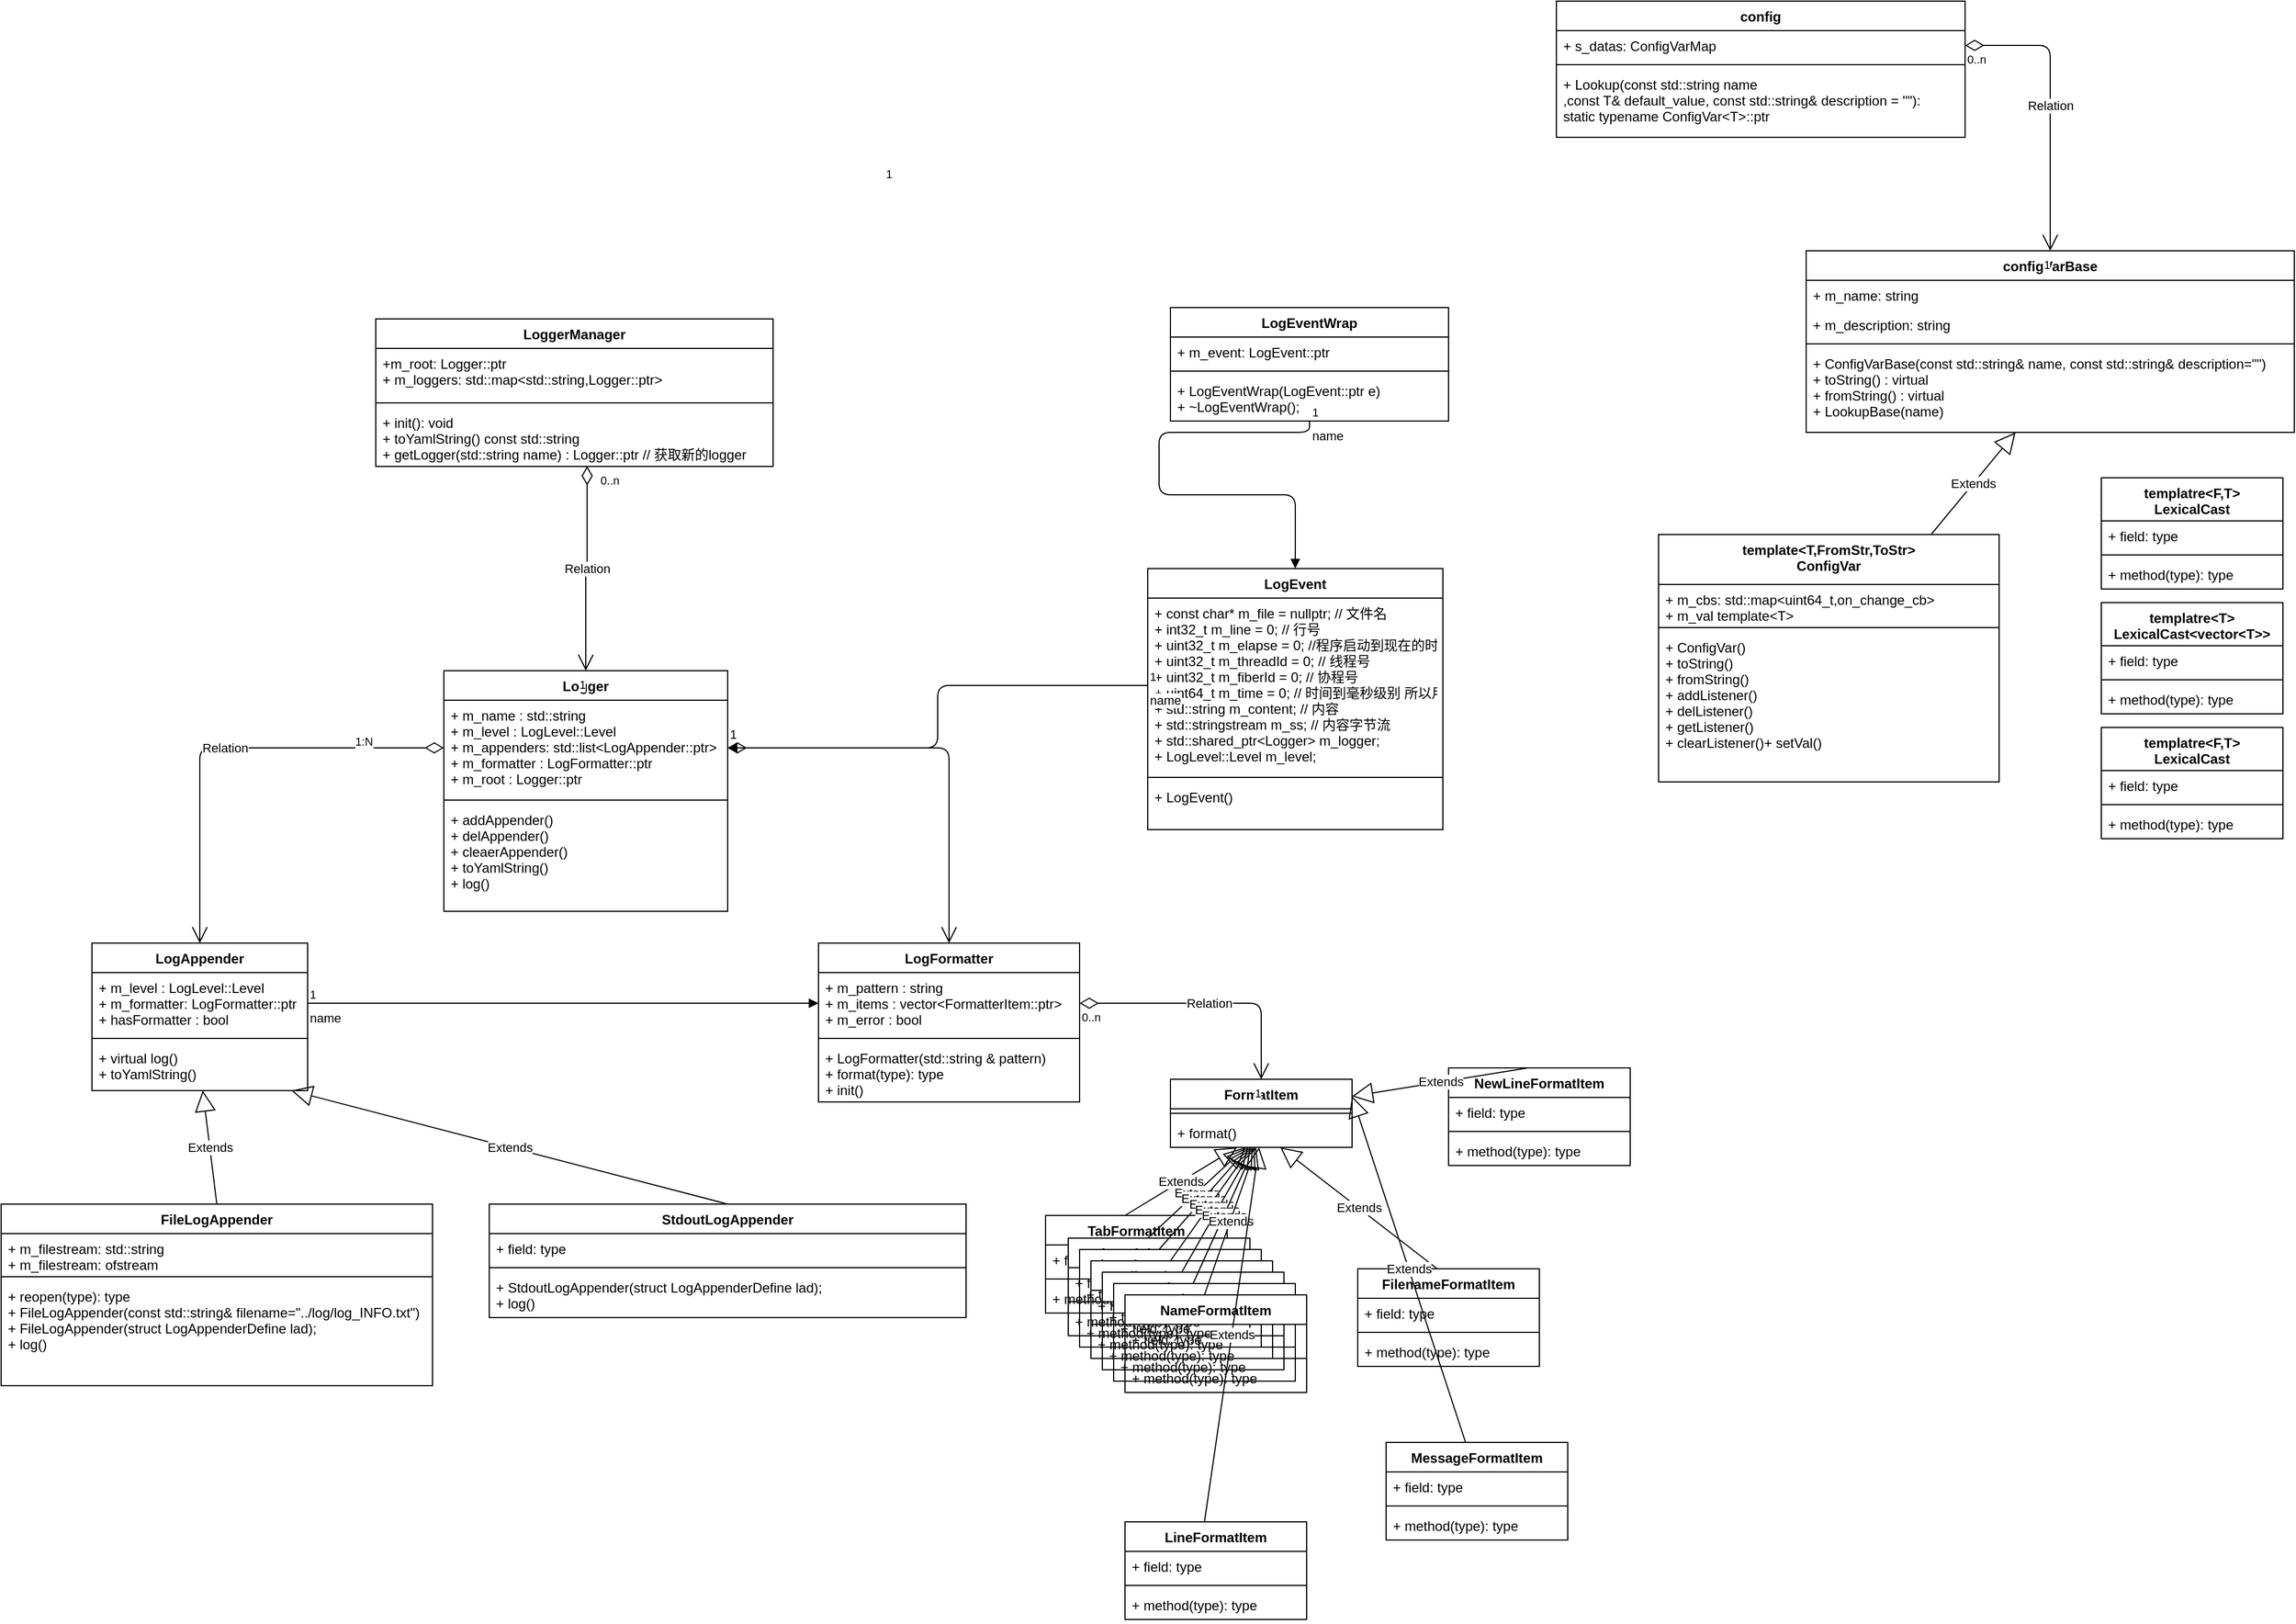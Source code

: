 <mxfile version="12.2.4" pages="1"><diagram id="vYxPBKZ202-m3oOVoJCN" name="Page-1"><mxGraphModel dx="2099" dy="2132" grid="1" gridSize="10" guides="1" tooltips="1" connect="1" arrows="1" fold="1" page="1" pageScale="1" pageWidth="827" pageHeight="1169" math="0" shadow="0"><root><mxCell id="0"/><mxCell id="1" parent="0"/><mxCell id="3" value="Logger&#10;" style="swimlane;fontStyle=1;align=center;verticalAlign=top;childLayout=stackLayout;horizontal=1;startSize=26;horizontalStack=0;resizeParent=1;resizeParentMax=0;resizeLast=0;collapsible=1;marginBottom=0;shadow=0;" parent="1" vertex="1"><mxGeometry x="340" y="270" width="250" height="212" as="geometry"/></mxCell><mxCell id="4" value="+ m_name : std::string&#10;+ m_level : LogLevel::Level&#10;+ m_appenders: std::list&lt;LogAppender::ptr&gt;&#10;+ m_formatter : LogFormatter::ptr&#10;+ m_root : Logger::ptr&#10;" style="text;strokeColor=none;fillColor=none;align=left;verticalAlign=top;spacingLeft=4;spacingRight=4;overflow=hidden;rotatable=0;points=[[0,0.5],[1,0.5]];portConstraint=eastwest;shadow=0;" parent="3" vertex="1"><mxGeometry y="26" width="250" height="84" as="geometry"/></mxCell><mxCell id="5" value="" style="line;strokeWidth=1;fillColor=none;align=left;verticalAlign=middle;spacingTop=-1;spacingLeft=3;spacingRight=3;rotatable=0;labelPosition=right;points=[];portConstraint=eastwest;shadow=0;" parent="3" vertex="1"><mxGeometry y="110" width="250" height="8" as="geometry"/></mxCell><mxCell id="6" value="+ addAppender()&#10;+ delAppender()&#10;+ cleaerAppender()&#10;+ toYamlString()&#10;+ log()" style="text;strokeColor=none;fillColor=none;align=left;verticalAlign=top;spacingLeft=4;spacingRight=4;overflow=hidden;rotatable=0;points=[[0,0.5],[1,0.5]];portConstraint=eastwest;shadow=0;" parent="3" vertex="1"><mxGeometry y="118" width="250" height="94" as="geometry"/></mxCell><mxCell id="7" value="LogAppender" style="swimlane;fontStyle=1;align=center;verticalAlign=top;childLayout=stackLayout;horizontal=1;startSize=26;horizontalStack=0;resizeParent=1;resizeParentMax=0;resizeLast=0;collapsible=1;marginBottom=0;shadow=0;" parent="1" vertex="1"><mxGeometry x="30" y="510" width="190" height="130" as="geometry"/></mxCell><mxCell id="8" value="+ m_level : LogLevel::Level&#10;+ m_formatter: LogFormatter::ptr&#10;+ hasFormatter : bool" style="text;strokeColor=none;fillColor=none;align=left;verticalAlign=top;spacingLeft=4;spacingRight=4;overflow=hidden;rotatable=0;points=[[0,0.5],[1,0.5]];portConstraint=eastwest;shadow=0;" parent="7" vertex="1"><mxGeometry y="26" width="190" height="54" as="geometry"/></mxCell><mxCell id="9" value="" style="line;strokeWidth=1;fillColor=none;align=left;verticalAlign=middle;spacingTop=-1;spacingLeft=3;spacingRight=3;rotatable=0;labelPosition=right;points=[];portConstraint=eastwest;shadow=0;" parent="7" vertex="1"><mxGeometry y="80" width="190" height="8" as="geometry"/></mxCell><mxCell id="10" value="+ virtual log()&#10;+ toYamlString()" style="text;strokeColor=none;fillColor=none;align=left;verticalAlign=top;spacingLeft=4;spacingRight=4;overflow=hidden;rotatable=0;points=[[0,0.5],[1,0.5]];portConstraint=eastwest;shadow=0;" parent="7" vertex="1"><mxGeometry y="88" width="190" height="42" as="geometry"/></mxCell><mxCell id="11" value="LogFormatter&#10;" style="swimlane;fontStyle=1;align=center;verticalAlign=top;childLayout=stackLayout;horizontal=1;startSize=26;horizontalStack=0;resizeParent=1;resizeParentMax=0;resizeLast=0;collapsible=1;marginBottom=0;shadow=0;" parent="1" vertex="1"><mxGeometry x="670" y="510" width="230" height="140" as="geometry"/></mxCell><mxCell id="12" value="+ m_pattern : string&#10;+ m_items : vector&lt;FormatterItem::ptr&gt;&#10;+ m_error : bool&#10;" style="text;strokeColor=none;fillColor=none;align=left;verticalAlign=top;spacingLeft=4;spacingRight=4;overflow=hidden;rotatable=0;points=[[0,0.5],[1,0.5]];portConstraint=eastwest;shadow=0;" parent="11" vertex="1"><mxGeometry y="26" width="230" height="54" as="geometry"/></mxCell><mxCell id="13" value="" style="line;strokeWidth=1;fillColor=none;align=left;verticalAlign=middle;spacingTop=-1;spacingLeft=3;spacingRight=3;rotatable=0;labelPosition=right;points=[];portConstraint=eastwest;shadow=0;" parent="11" vertex="1"><mxGeometry y="80" width="230" height="8" as="geometry"/></mxCell><mxCell id="14" value="+ LogFormatter(std::string &amp; pattern)&#10;+ format(type): type&#10;+ init()" style="text;strokeColor=none;fillColor=none;align=left;verticalAlign=top;spacingLeft=4;spacingRight=4;overflow=hidden;rotatable=0;points=[[0,0.5],[1,0.5]];portConstraint=eastwest;shadow=0;" parent="11" vertex="1"><mxGeometry y="88" width="230" height="52" as="geometry"/></mxCell><mxCell id="16" value="FormatItem&#10;" style="swimlane;fontStyle=1;align=center;verticalAlign=top;childLayout=stackLayout;horizontal=1;startSize=26;horizontalStack=0;resizeParent=1;resizeParentMax=0;resizeLast=0;collapsible=1;marginBottom=0;shadow=0;" parent="1" vertex="1"><mxGeometry x="980" y="630" width="160" height="60" as="geometry"/></mxCell><mxCell id="18" value="" style="line;strokeWidth=1;fillColor=none;align=left;verticalAlign=middle;spacingTop=-1;spacingLeft=3;spacingRight=3;rotatable=0;labelPosition=right;points=[];portConstraint=eastwest;shadow=0;" parent="16" vertex="1"><mxGeometry y="26" width="160" height="8" as="geometry"/></mxCell><mxCell id="19" value="+ format()" style="text;strokeColor=none;fillColor=none;align=left;verticalAlign=top;spacingLeft=4;spacingRight=4;overflow=hidden;rotatable=0;points=[[0,0.5],[1,0.5]];portConstraint=eastwest;shadow=0;" parent="16" vertex="1"><mxGeometry y="34" width="160" height="26" as="geometry"/></mxCell><mxCell id="20" value="LogEvent" style="swimlane;fontStyle=1;align=center;verticalAlign=top;childLayout=stackLayout;horizontal=1;startSize=26;horizontalStack=0;resizeParent=1;resizeParentMax=0;resizeLast=0;collapsible=1;marginBottom=0;shadow=0;" parent="1" vertex="1"><mxGeometry x="960" y="180" width="260" height="230" as="geometry"/></mxCell><mxCell id="21" value="+ const char* m_file = nullptr;       // 文件名&#10;+ int32_t m_line = 0;                 // 行号  &#10;+ uint32_t m_elapse = 0;              //程序启动到现在的时间（毫秒）&#10;+ uint32_t m_threadId = 0;            // 线程号&#10;+ uint32_t m_fiberId = 0;             // 协程号&#10;+ uint64_t m_time = 0;                // 时间到毫秒级别 所以用64位&#10;+ std::string m_content;              // 内容&#10;+ std::stringstream m_ss;             // 内容字节流&#10;+ std::shared_ptr&lt;Logger&gt; m_logger;&#10;+ LogLevel::Level m_level;" style="text;strokeColor=none;fillColor=none;align=left;verticalAlign=top;spacingLeft=4;spacingRight=4;overflow=hidden;rotatable=0;points=[[0,0.5],[1,0.5]];portConstraint=eastwest;shadow=0;" parent="20" vertex="1"><mxGeometry y="26" width="260" height="154" as="geometry"/></mxCell><mxCell id="22" value="" style="line;strokeWidth=1;fillColor=none;align=left;verticalAlign=middle;spacingTop=-1;spacingLeft=3;spacingRight=3;rotatable=0;labelPosition=right;points=[];portConstraint=eastwest;shadow=0;" parent="20" vertex="1"><mxGeometry y="180" width="260" height="8" as="geometry"/></mxCell><mxCell id="23" value="+ LogEvent()" style="text;strokeColor=none;fillColor=none;align=left;verticalAlign=top;spacingLeft=4;spacingRight=4;overflow=hidden;rotatable=0;points=[[0,0.5],[1,0.5]];portConstraint=eastwest;shadow=0;" parent="20" vertex="1"><mxGeometry y="188" width="260" height="42" as="geometry"/></mxCell><mxCell id="24" value="LogEventWrap" style="swimlane;fontStyle=1;align=center;verticalAlign=top;childLayout=stackLayout;horizontal=1;startSize=26;horizontalStack=0;resizeParent=1;resizeParentMax=0;resizeLast=0;collapsible=1;marginBottom=0;shadow=0;" parent="1" vertex="1"><mxGeometry x="980" y="-50" width="245" height="100" as="geometry"/></mxCell><mxCell id="25" value="+ m_event: LogEvent::ptr" style="text;strokeColor=none;fillColor=none;align=left;verticalAlign=top;spacingLeft=4;spacingRight=4;overflow=hidden;rotatable=0;points=[[0,0.5],[1,0.5]];portConstraint=eastwest;shadow=0;" parent="24" vertex="1"><mxGeometry y="26" width="245" height="26" as="geometry"/></mxCell><mxCell id="26" value="" style="line;strokeWidth=1;fillColor=none;align=left;verticalAlign=middle;spacingTop=-1;spacingLeft=3;spacingRight=3;rotatable=0;labelPosition=right;points=[];portConstraint=eastwest;shadow=0;" parent="24" vertex="1"><mxGeometry y="52" width="245" height="8" as="geometry"/></mxCell><mxCell id="27" value="+ LogEventWrap(LogEvent::ptr e)&#10;+ ~LogEventWrap();" style="text;strokeColor=none;fillColor=none;align=left;verticalAlign=top;spacingLeft=4;spacingRight=4;overflow=hidden;rotatable=0;points=[[0,0.5],[1,0.5]];portConstraint=eastwest;shadow=0;" parent="24" vertex="1"><mxGeometry y="60" width="245" height="40" as="geometry"/></mxCell><mxCell id="44" value="LoggerManager" style="swimlane;fontStyle=1;align=center;verticalAlign=top;childLayout=stackLayout;horizontal=1;startSize=26;horizontalStack=0;resizeParent=1;resizeParentMax=0;resizeLast=0;collapsible=1;marginBottom=0;shadow=0;" parent="1" vertex="1"><mxGeometry x="280" y="-40" width="350" height="130" as="geometry"/></mxCell><mxCell id="45" value="+m_root: Logger::ptr&#10;+ m_loggers: std::map&lt;std::string,Logger::ptr&gt; " style="text;strokeColor=none;fillColor=none;align=left;verticalAlign=top;spacingLeft=4;spacingRight=4;overflow=hidden;rotatable=0;points=[[0,0.5],[1,0.5]];portConstraint=eastwest;shadow=0;" parent="44" vertex="1"><mxGeometry y="26" width="350" height="44" as="geometry"/></mxCell><mxCell id="46" value="" style="line;strokeWidth=1;fillColor=none;align=left;verticalAlign=middle;spacingTop=-1;spacingLeft=3;spacingRight=3;rotatable=0;labelPosition=right;points=[];portConstraint=eastwest;shadow=0;" parent="44" vertex="1"><mxGeometry y="70" width="350" height="8" as="geometry"/></mxCell><mxCell id="47" value="+ init(): void&#10;+ toYamlString() const std::string&#10;+ getLogger(std::string name) : Logger::ptr // 获取新的logger" style="text;strokeColor=none;fillColor=none;align=left;verticalAlign=top;spacingLeft=4;spacingRight=4;overflow=hidden;rotatable=0;points=[[0,0.5],[1,0.5]];portConstraint=eastwest;shadow=0;" parent="44" vertex="1"><mxGeometry y="78" width="350" height="52" as="geometry"/></mxCell><mxCell id="48" value="Relation" style="endArrow=open;html=1;endSize=12;startArrow=diamondThin;startSize=14;startFill=0;edgeStyle=orthogonalEdgeStyle;entryX=0.5;entryY=0;entryDx=0;entryDy=0;shadow=0;" parent="1" source="4" target="7" edge="1"><mxGeometry relative="1" as="geometry"><mxPoint x="230" y="940" as="sourcePoint"/><mxPoint x="390" y="940" as="targetPoint"/></mxGeometry></mxCell><mxCell id="49" value="1:N" style="resizable=0;html=1;align=left;verticalAlign=top;labelBackgroundColor=#ffffff;fontSize=10;shadow=0;" parent="48" connectable="0" vertex="1"><mxGeometry x="-1" relative="1" as="geometry"><mxPoint x="-80" y="-18" as="offset"/></mxGeometry></mxCell><mxCell id="50" value="1" style="resizable=0;html=1;align=right;verticalAlign=top;labelBackgroundColor=#ffffff;fontSize=10;shadow=0;" parent="48" connectable="0" vertex="1"><mxGeometry x="1" relative="1" as="geometry"><mxPoint x="610" y="-690" as="offset"/></mxGeometry></mxCell><mxCell id="66" value="name" style="endArrow=block;endFill=1;html=1;edgeStyle=orthogonalEdgeStyle;align=left;verticalAlign=top;shadow=0;" parent="1" source="8" target="12" edge="1"><mxGeometry x="-1" relative="1" as="geometry"><mxPoint x="245" y="574.5" as="sourcePoint"/><mxPoint x="405" y="574.5" as="targetPoint"/></mxGeometry></mxCell><mxCell id="67" value="1" style="resizable=0;html=1;align=left;verticalAlign=bottom;labelBackgroundColor=#ffffff;fontSize=10;shadow=0;" parent="66" connectable="0" vertex="1"><mxGeometry x="-1" relative="1" as="geometry"/></mxCell><mxCell id="68" value="1" style="endArrow=open;html=1;endSize=12;startArrow=diamondThin;startSize=14;startFill=0;edgeStyle=orthogonalEdgeStyle;align=left;verticalAlign=bottom;exitX=1;exitY=0.5;exitDx=0;exitDy=0;entryX=0.5;entryY=0;entryDx=0;entryDy=0;shadow=0;" parent="1" source="4" target="11" edge="1"><mxGeometry x="-1" y="3" relative="1" as="geometry"><mxPoint x="640" y="340" as="sourcePoint"/><mxPoint x="800" y="340" as="targetPoint"/></mxGeometry></mxCell><mxCell id="72" value="Relation" style="endArrow=open;html=1;endSize=12;startArrow=diamondThin;startSize=14;startFill=0;edgeStyle=orthogonalEdgeStyle;exitX=0.532;exitY=0.996;exitDx=0;exitDy=0;exitPerimeter=0;shadow=0;" parent="1" source="47" target="3" edge="1"><mxGeometry relative="1" as="geometry"><mxPoint x="455" y="-40" as="sourcePoint"/><mxPoint x="600" y="160" as="targetPoint"/></mxGeometry></mxCell><mxCell id="73" value="0..n" style="resizable=0;html=1;align=left;verticalAlign=top;labelBackgroundColor=#ffffff;fontSize=10;shadow=0;" parent="72" connectable="0" vertex="1"><mxGeometry x="-1" relative="1" as="geometry"><mxPoint x="10" as="offset"/></mxGeometry></mxCell><mxCell id="74" value="1" style="resizable=0;html=1;align=right;verticalAlign=top;labelBackgroundColor=#ffffff;fontSize=10;shadow=0;" parent="72" connectable="0" vertex="1"><mxGeometry x="1" relative="1" as="geometry"/></mxCell><mxCell id="75" value="Relation" style="endArrow=open;html=1;endSize=12;startArrow=diamondThin;startSize=14;startFill=0;edgeStyle=orthogonalEdgeStyle;shadow=0;" parent="1" source="12" target="16" edge="1"><mxGeometry relative="1" as="geometry"><mxPoint x="1030" y="550" as="sourcePoint"/><mxPoint x="1190" y="550" as="targetPoint"/></mxGeometry></mxCell><mxCell id="76" value="0..n" style="resizable=0;html=1;align=left;verticalAlign=top;labelBackgroundColor=#ffffff;fontSize=10;shadow=0;" parent="75" connectable="0" vertex="1"><mxGeometry x="-1" relative="1" as="geometry"/></mxCell><mxCell id="77" value="1" style="resizable=0;html=1;align=right;verticalAlign=top;labelBackgroundColor=#ffffff;fontSize=10;shadow=0;" parent="75" connectable="0" vertex="1"><mxGeometry x="1" relative="1" as="geometry"/></mxCell><mxCell id="80" value="name" style="endArrow=block;endFill=1;html=1;edgeStyle=orthogonalEdgeStyle;align=left;verticalAlign=top;shadow=0;" parent="1" source="27" target="20" edge="1"><mxGeometry x="-1" relative="1" as="geometry"><mxPoint x="1080" y="80" as="sourcePoint"/><mxPoint x="1240" y="80" as="targetPoint"/><Array as="points"><mxPoint x="1103" y="60"/><mxPoint x="970" y="60"/><mxPoint x="970" y="115"/><mxPoint x="1090" y="115"/></Array></mxGeometry></mxCell><mxCell id="81" value="1" style="resizable=0;html=1;align=left;verticalAlign=bottom;labelBackgroundColor=#ffffff;fontSize=10;shadow=0;" parent="80" connectable="0" vertex="1"><mxGeometry x="-1" relative="1" as="geometry"/></mxCell><mxCell id="82" value="StdoutLogAppender" style="swimlane;fontStyle=1;align=center;verticalAlign=top;childLayout=stackLayout;horizontal=1;startSize=26;horizontalStack=0;resizeParent=1;resizeParentMax=0;resizeLast=0;collapsible=1;marginBottom=0;shadow=0;" parent="1" vertex="1"><mxGeometry x="380" y="740" width="420" height="100" as="geometry"/></mxCell><mxCell id="83" value="+ field: type" style="text;strokeColor=none;fillColor=none;align=left;verticalAlign=top;spacingLeft=4;spacingRight=4;overflow=hidden;rotatable=0;points=[[0,0.5],[1,0.5]];portConstraint=eastwest;shadow=0;" parent="82" vertex="1"><mxGeometry y="26" width="420" height="26" as="geometry"/></mxCell><mxCell id="84" value="" style="line;strokeWidth=1;fillColor=none;align=left;verticalAlign=middle;spacingTop=-1;spacingLeft=3;spacingRight=3;rotatable=0;labelPosition=right;points=[];portConstraint=eastwest;shadow=0;" parent="82" vertex="1"><mxGeometry y="52" width="420" height="8" as="geometry"/></mxCell><mxCell id="85" value="+ StdoutLogAppender(struct LogAppenderDefine lad);&#10;+ log()" style="text;strokeColor=none;fillColor=none;align=left;verticalAlign=top;spacingLeft=4;spacingRight=4;overflow=hidden;rotatable=0;points=[[0,0.5],[1,0.5]];portConstraint=eastwest;shadow=0;" parent="82" vertex="1"><mxGeometry y="60" width="420" height="40" as="geometry"/></mxCell><mxCell id="86" value="FileLogAppender" style="swimlane;fontStyle=1;align=center;verticalAlign=top;childLayout=stackLayout;horizontal=1;startSize=26;horizontalStack=0;resizeParent=1;resizeParentMax=0;resizeLast=0;collapsible=1;marginBottom=0;shadow=0;" parent="1" vertex="1"><mxGeometry x="-50" y="740" width="380" height="160" as="geometry"/></mxCell><mxCell id="87" value="+ m_filestream: std::string&#10;+ m_filestream: ofstream&#10;" style="text;strokeColor=none;fillColor=none;align=left;verticalAlign=top;spacingLeft=4;spacingRight=4;overflow=hidden;rotatable=0;points=[[0,0.5],[1,0.5]];portConstraint=eastwest;shadow=0;" parent="86" vertex="1"><mxGeometry y="26" width="380" height="34" as="geometry"/></mxCell><mxCell id="88" value="" style="line;strokeWidth=1;fillColor=none;align=left;verticalAlign=middle;spacingTop=-1;spacingLeft=3;spacingRight=3;rotatable=0;labelPosition=right;points=[];portConstraint=eastwest;shadow=0;" parent="86" vertex="1"><mxGeometry y="60" width="380" height="8" as="geometry"/></mxCell><mxCell id="89" value="+ reopen(type): type&#10;+ FileLogAppender(const std::string&amp; filename=&quot;../log/log_INFO.txt&quot;)&#10;+ FileLogAppender(struct LogAppenderDefine lad);&#10;+ log()&#10;" style="text;strokeColor=none;fillColor=none;align=left;verticalAlign=top;spacingLeft=4;spacingRight=4;overflow=hidden;rotatable=0;points=[[0,0.5],[1,0.5]];portConstraint=eastwest;shadow=0;" parent="86" vertex="1"><mxGeometry y="68" width="380" height="92" as="geometry"/></mxCell><mxCell id="90" value="Extends" style="endArrow=block;endSize=16;endFill=0;html=1;exitX=0.5;exitY=0;exitDx=0;exitDy=0;shadow=0;" parent="1" source="86" target="10" edge="1"><mxGeometry width="160" relative="1" as="geometry"><mxPoint x="150" y="820" as="sourcePoint"/><mxPoint x="310" y="820" as="targetPoint"/></mxGeometry></mxCell><mxCell id="91" value="Extends" style="endArrow=block;endSize=16;endFill=0;html=1;exitX=0.5;exitY=0;exitDx=0;exitDy=0;shadow=0;" parent="1" source="82" target="10" edge="1"><mxGeometry width="160" relative="1" as="geometry"><mxPoint x="270" y="670" as="sourcePoint"/><mxPoint x="430" y="670" as="targetPoint"/></mxGeometry></mxCell><mxCell id="92" value="name" style="endArrow=block;endFill=1;html=1;edgeStyle=orthogonalEdgeStyle;align=left;verticalAlign=top;exitX=0;exitY=0.5;exitDx=0;exitDy=0;shadow=0;" parent="1" source="21" target="4" edge="1"><mxGeometry x="-1" relative="1" as="geometry"><mxPoint x="680" y="180" as="sourcePoint"/><mxPoint x="840" y="180" as="targetPoint"/></mxGeometry></mxCell><mxCell id="93" value="1" style="resizable=0;html=1;align=left;verticalAlign=bottom;labelBackgroundColor=#ffffff;fontSize=10;shadow=0;" parent="92" connectable="0" vertex="1"><mxGeometry x="-1" relative="1" as="geometry"/></mxCell><mxCell id="94" value="TabFormatItem" style="swimlane;fontStyle=1;align=center;verticalAlign=top;childLayout=stackLayout;horizontal=1;startSize=26;horizontalStack=0;resizeParent=1;resizeParentMax=0;resizeLast=0;collapsible=1;marginBottom=0;shadow=0;" parent="1" vertex="1"><mxGeometry x="870" y="750" width="160" height="86" as="geometry"/></mxCell><mxCell id="98" value="Extends" style="endArrow=block;endSize=16;endFill=0;html=1;shadow=0;" parent="94" target="19" edge="1"><mxGeometry width="160" relative="1" as="geometry"><mxPoint x="70" as="sourcePoint"/><mxPoint x="230" as="targetPoint"/></mxGeometry></mxCell><mxCell id="95" value="+ field: type" style="text;strokeColor=none;fillColor=none;align=left;verticalAlign=top;spacingLeft=4;spacingRight=4;overflow=hidden;rotatable=0;points=[[0,0.5],[1,0.5]];portConstraint=eastwest;shadow=0;" parent="94" vertex="1"><mxGeometry y="26" width="160" height="26" as="geometry"/></mxCell><mxCell id="96" value="" style="line;strokeWidth=1;fillColor=none;align=left;verticalAlign=middle;spacingTop=-1;spacingLeft=3;spacingRight=3;rotatable=0;labelPosition=right;points=[];portConstraint=eastwest;shadow=0;" parent="94" vertex="1"><mxGeometry y="52" width="160" height="8" as="geometry"/></mxCell><mxCell id="97" value="+ method(type): type" style="text;strokeColor=none;fillColor=none;align=left;verticalAlign=top;spacingLeft=4;spacingRight=4;overflow=hidden;rotatable=0;points=[[0,0.5],[1,0.5]];portConstraint=eastwest;shadow=0;" parent="94" vertex="1"><mxGeometry y="60" width="160" height="26" as="geometry"/></mxCell><mxCell id="99" value="FilenameFormatItem" style="swimlane;fontStyle=1;align=center;verticalAlign=top;childLayout=stackLayout;horizontal=1;startSize=26;horizontalStack=0;resizeParent=1;resizeParentMax=0;resizeLast=0;collapsible=1;marginBottom=0;shadow=0;" parent="1" vertex="1"><mxGeometry x="1145" y="797" width="160" height="86" as="geometry"/></mxCell><mxCell id="100" value="Extends" style="endArrow=block;endSize=16;endFill=0;html=1;shadow=0;" parent="99" target="19" edge="1"><mxGeometry width="160" relative="1" as="geometry"><mxPoint x="70" as="sourcePoint"/><mxPoint x="230" as="targetPoint"/></mxGeometry></mxCell><mxCell id="101" value="+ field: type" style="text;strokeColor=none;fillColor=none;align=left;verticalAlign=top;spacingLeft=4;spacingRight=4;overflow=hidden;rotatable=0;points=[[0,0.5],[1,0.5]];portConstraint=eastwest;shadow=0;" parent="99" vertex="1"><mxGeometry y="26" width="160" height="26" as="geometry"/></mxCell><mxCell id="102" value="" style="line;strokeWidth=1;fillColor=none;align=left;verticalAlign=middle;spacingTop=-1;spacingLeft=3;spacingRight=3;rotatable=0;labelPosition=right;points=[];portConstraint=eastwest;shadow=0;" parent="99" vertex="1"><mxGeometry y="52" width="160" height="8" as="geometry"/></mxCell><mxCell id="103" value="+ method(type): type" style="text;strokeColor=none;fillColor=none;align=left;verticalAlign=top;spacingLeft=4;spacingRight=4;overflow=hidden;rotatable=0;points=[[0,0.5],[1,0.5]];portConstraint=eastwest;shadow=0;" parent="99" vertex="1"><mxGeometry y="60" width="160" height="26" as="geometry"/></mxCell><mxCell id="104" value="ThreadIdFormatItem" style="swimlane;fontStyle=1;align=center;verticalAlign=top;childLayout=stackLayout;horizontal=1;startSize=26;horizontalStack=0;resizeParent=1;resizeParentMax=0;resizeLast=0;collapsible=1;marginBottom=0;shadow=0;" parent="1" vertex="1"><mxGeometry x="890" y="770" width="160" height="86" as="geometry"/></mxCell><mxCell id="105" value="Extends" style="endArrow=block;endSize=16;endFill=0;html=1;shadow=0;" parent="104" target="19" edge="1"><mxGeometry width="160" relative="1" as="geometry"><mxPoint x="70" as="sourcePoint"/><mxPoint x="230" as="targetPoint"/></mxGeometry></mxCell><mxCell id="106" value="+ field: type" style="text;strokeColor=none;fillColor=none;align=left;verticalAlign=top;spacingLeft=4;spacingRight=4;overflow=hidden;rotatable=0;points=[[0,0.5],[1,0.5]];portConstraint=eastwest;shadow=0;" parent="104" vertex="1"><mxGeometry y="26" width="160" height="26" as="geometry"/></mxCell><mxCell id="107" value="" style="line;strokeWidth=1;fillColor=none;align=left;verticalAlign=middle;spacingTop=-1;spacingLeft=3;spacingRight=3;rotatable=0;labelPosition=right;points=[];portConstraint=eastwest;shadow=0;" parent="104" vertex="1"><mxGeometry y="52" width="160" height="8" as="geometry"/></mxCell><mxCell id="108" value="+ method(type): type" style="text;strokeColor=none;fillColor=none;align=left;verticalAlign=top;spacingLeft=4;spacingRight=4;overflow=hidden;rotatable=0;points=[[0,0.5],[1,0.5]];portConstraint=eastwest;shadow=0;" parent="104" vertex="1"><mxGeometry y="60" width="160" height="26" as="geometry"/></mxCell><mxCell id="109" value="ThreadNameFormatItem" style="swimlane;fontStyle=1;align=center;verticalAlign=top;childLayout=stackLayout;horizontal=1;startSize=26;horizontalStack=0;resizeParent=1;resizeParentMax=0;resizeLast=0;collapsible=1;marginBottom=0;shadow=0;" parent="1" vertex="1"><mxGeometry x="900" y="780" width="160" height="86" as="geometry"/></mxCell><mxCell id="110" value="Extends" style="endArrow=block;endSize=16;endFill=0;html=1;shadow=0;" parent="109" target="19" edge="1"><mxGeometry width="160" relative="1" as="geometry"><mxPoint x="70" as="sourcePoint"/><mxPoint x="230" as="targetPoint"/></mxGeometry></mxCell><mxCell id="111" value="+ field: type" style="text;strokeColor=none;fillColor=none;align=left;verticalAlign=top;spacingLeft=4;spacingRight=4;overflow=hidden;rotatable=0;points=[[0,0.5],[1,0.5]];portConstraint=eastwest;shadow=0;" parent="109" vertex="1"><mxGeometry y="26" width="160" height="26" as="geometry"/></mxCell><mxCell id="112" value="" style="line;strokeWidth=1;fillColor=none;align=left;verticalAlign=middle;spacingTop=-1;spacingLeft=3;spacingRight=3;rotatable=0;labelPosition=right;points=[];portConstraint=eastwest;shadow=0;" parent="109" vertex="1"><mxGeometry y="52" width="160" height="8" as="geometry"/></mxCell><mxCell id="113" value="+ method(type): type" style="text;strokeColor=none;fillColor=none;align=left;verticalAlign=top;spacingLeft=4;spacingRight=4;overflow=hidden;rotatable=0;points=[[0,0.5],[1,0.5]];portConstraint=eastwest;shadow=0;" parent="109" vertex="1"><mxGeometry y="60" width="160" height="26" as="geometry"/></mxCell><mxCell id="114" value="FiberIdFormatItem" style="swimlane;fontStyle=1;align=center;verticalAlign=top;childLayout=stackLayout;horizontal=1;startSize=26;horizontalStack=0;resizeParent=1;resizeParentMax=0;resizeLast=0;collapsible=1;marginBottom=0;shadow=0;" parent="1" vertex="1"><mxGeometry x="910" y="790" width="160" height="86" as="geometry"/></mxCell><mxCell id="115" value="Extends" style="endArrow=block;endSize=16;endFill=0;html=1;shadow=0;" parent="114" target="19" edge="1"><mxGeometry width="160" relative="1" as="geometry"><mxPoint x="70" as="sourcePoint"/><mxPoint x="230" as="targetPoint"/></mxGeometry></mxCell><mxCell id="116" value="+ field: type" style="text;strokeColor=none;fillColor=none;align=left;verticalAlign=top;spacingLeft=4;spacingRight=4;overflow=hidden;rotatable=0;points=[[0,0.5],[1,0.5]];portConstraint=eastwest;shadow=0;" parent="114" vertex="1"><mxGeometry y="26" width="160" height="26" as="geometry"/></mxCell><mxCell id="117" value="" style="line;strokeWidth=1;fillColor=none;align=left;verticalAlign=middle;spacingTop=-1;spacingLeft=3;spacingRight=3;rotatable=0;labelPosition=right;points=[];portConstraint=eastwest;shadow=0;" parent="114" vertex="1"><mxGeometry y="52" width="160" height="8" as="geometry"/></mxCell><mxCell id="118" value="+ method(type): type" style="text;strokeColor=none;fillColor=none;align=left;verticalAlign=top;spacingLeft=4;spacingRight=4;overflow=hidden;rotatable=0;points=[[0,0.5],[1,0.5]];portConstraint=eastwest;shadow=0;" parent="114" vertex="1"><mxGeometry y="60" width="160" height="26" as="geometry"/></mxCell><mxCell id="119" value="Classname" style="swimlane;fontStyle=1;align=center;verticalAlign=top;childLayout=stackLayout;horizontal=1;startSize=26;horizontalStack=0;resizeParent=1;resizeParentMax=0;resizeLast=0;collapsible=1;marginBottom=0;shadow=0;" parent="1" vertex="1"><mxGeometry x="920" y="800" width="160" height="86" as="geometry"/></mxCell><mxCell id="120" value="Extends" style="endArrow=block;endSize=16;endFill=0;html=1;shadow=0;" parent="119" target="19" edge="1"><mxGeometry width="160" relative="1" as="geometry"><mxPoint x="70" as="sourcePoint"/><mxPoint x="230" as="targetPoint"/></mxGeometry></mxCell><mxCell id="121" value="+ field: type" style="text;strokeColor=none;fillColor=none;align=left;verticalAlign=top;spacingLeft=4;spacingRight=4;overflow=hidden;rotatable=0;points=[[0,0.5],[1,0.5]];portConstraint=eastwest;shadow=0;" parent="119" vertex="1"><mxGeometry y="26" width="160" height="26" as="geometry"/></mxCell><mxCell id="122" value="" style="line;strokeWidth=1;fillColor=none;align=left;verticalAlign=middle;spacingTop=-1;spacingLeft=3;spacingRight=3;rotatable=0;labelPosition=right;points=[];portConstraint=eastwest;shadow=0;" parent="119" vertex="1"><mxGeometry y="52" width="160" height="8" as="geometry"/></mxCell><mxCell id="123" value="+ method(type): type" style="text;strokeColor=none;fillColor=none;align=left;verticalAlign=top;spacingLeft=4;spacingRight=4;overflow=hidden;rotatable=0;points=[[0,0.5],[1,0.5]];portConstraint=eastwest;shadow=0;" parent="119" vertex="1"><mxGeometry y="60" width="160" height="26" as="geometry"/></mxCell><mxCell id="124" value="LevelFormatItem" style="swimlane;fontStyle=1;align=center;verticalAlign=top;childLayout=stackLayout;horizontal=1;startSize=26;horizontalStack=0;resizeParent=1;resizeParentMax=0;resizeLast=0;collapsible=1;marginBottom=0;shadow=0;" parent="1" vertex="1"><mxGeometry x="930" y="810" width="160" height="86" as="geometry"/></mxCell><mxCell id="125" value="Extends" style="endArrow=block;endSize=16;endFill=0;html=1;shadow=0;" parent="124" target="19" edge="1"><mxGeometry width="160" relative="1" as="geometry"><mxPoint x="70" as="sourcePoint"/><mxPoint x="230" as="targetPoint"/></mxGeometry></mxCell><mxCell id="126" value="+ field: type" style="text;strokeColor=none;fillColor=none;align=left;verticalAlign=top;spacingLeft=4;spacingRight=4;overflow=hidden;rotatable=0;points=[[0,0.5],[1,0.5]];portConstraint=eastwest;shadow=0;" parent="124" vertex="1"><mxGeometry y="26" width="160" height="26" as="geometry"/></mxCell><mxCell id="127" value="" style="line;strokeWidth=1;fillColor=none;align=left;verticalAlign=middle;spacingTop=-1;spacingLeft=3;spacingRight=3;rotatable=0;labelPosition=right;points=[];portConstraint=eastwest;shadow=0;" parent="124" vertex="1"><mxGeometry y="52" width="160" height="8" as="geometry"/></mxCell><mxCell id="128" value="+ method(type): type" style="text;strokeColor=none;fillColor=none;align=left;verticalAlign=top;spacingLeft=4;spacingRight=4;overflow=hidden;rotatable=0;points=[[0,0.5],[1,0.5]];portConstraint=eastwest;shadow=0;" parent="124" vertex="1"><mxGeometry y="60" width="160" height="26" as="geometry"/></mxCell><mxCell id="129" value="NameFormatItem" style="swimlane;fontStyle=1;align=center;verticalAlign=top;childLayout=stackLayout;horizontal=1;startSize=26;horizontalStack=0;resizeParent=1;resizeParentMax=0;resizeLast=0;collapsible=1;marginBottom=0;shadow=0;" parent="1" vertex="1"><mxGeometry x="940" y="820" width="160" height="86" as="geometry"/></mxCell><mxCell id="130" value="Extends" style="endArrow=block;endSize=16;endFill=0;html=1;shadow=0;" parent="129" target="19" edge="1"><mxGeometry width="160" relative="1" as="geometry"><mxPoint x="70" as="sourcePoint"/><mxPoint x="230" as="targetPoint"/></mxGeometry></mxCell><mxCell id="131" value="+ field: type" style="text;strokeColor=none;fillColor=none;align=left;verticalAlign=top;spacingLeft=4;spacingRight=4;overflow=hidden;rotatable=0;points=[[0,0.5],[1,0.5]];portConstraint=eastwest;shadow=0;" parent="129" vertex="1"><mxGeometry y="26" width="160" height="26" as="geometry"/></mxCell><mxCell id="132" value="" style="line;strokeWidth=1;fillColor=none;align=left;verticalAlign=middle;spacingTop=-1;spacingLeft=3;spacingRight=3;rotatable=0;labelPosition=right;points=[];portConstraint=eastwest;shadow=0;" parent="129" vertex="1"><mxGeometry y="52" width="160" height="8" as="geometry"/></mxCell><mxCell id="133" value="+ method(type): type" style="text;strokeColor=none;fillColor=none;align=left;verticalAlign=top;spacingLeft=4;spacingRight=4;overflow=hidden;rotatable=0;points=[[0,0.5],[1,0.5]];portConstraint=eastwest;shadow=0;" parent="129" vertex="1"><mxGeometry y="60" width="160" height="26" as="geometry"/></mxCell><mxCell id="134" value="LineFormatItem" style="swimlane;fontStyle=1;align=center;verticalAlign=top;childLayout=stackLayout;horizontal=1;startSize=26;horizontalStack=0;resizeParent=1;resizeParentMax=0;resizeLast=0;collapsible=1;marginBottom=0;shadow=0;" parent="1" vertex="1"><mxGeometry x="940" y="1020" width="160" height="86" as="geometry"/></mxCell><mxCell id="135" value="Extends" style="endArrow=block;endSize=16;endFill=0;html=1;shadow=0;" parent="134" target="19" edge="1"><mxGeometry width="160" relative="1" as="geometry"><mxPoint x="70" as="sourcePoint"/><mxPoint x="230" as="targetPoint"/></mxGeometry></mxCell><mxCell id="136" value="+ field: type" style="text;strokeColor=none;fillColor=none;align=left;verticalAlign=top;spacingLeft=4;spacingRight=4;overflow=hidden;rotatable=0;points=[[0,0.5],[1,0.5]];portConstraint=eastwest;shadow=0;" parent="134" vertex="1"><mxGeometry y="26" width="160" height="26" as="geometry"/></mxCell><mxCell id="137" value="" style="line;strokeWidth=1;fillColor=none;align=left;verticalAlign=middle;spacingTop=-1;spacingLeft=3;spacingRight=3;rotatable=0;labelPosition=right;points=[];portConstraint=eastwest;shadow=0;" parent="134" vertex="1"><mxGeometry y="52" width="160" height="8" as="geometry"/></mxCell><mxCell id="138" value="+ method(type): type" style="text;strokeColor=none;fillColor=none;align=left;verticalAlign=top;spacingLeft=4;spacingRight=4;overflow=hidden;rotatable=0;points=[[0,0.5],[1,0.5]];portConstraint=eastwest;shadow=0;" parent="134" vertex="1"><mxGeometry y="60" width="160" height="26" as="geometry"/></mxCell><mxCell id="139" value="MessageFormatItem" style="swimlane;fontStyle=1;align=center;verticalAlign=top;childLayout=stackLayout;horizontal=1;startSize=26;horizontalStack=0;resizeParent=1;resizeParentMax=0;resizeLast=0;collapsible=1;marginBottom=0;shadow=0;" parent="1" vertex="1"><mxGeometry x="1170" y="950" width="160" height="86" as="geometry"/></mxCell><mxCell id="140" value="Extends" style="endArrow=block;endSize=16;endFill=0;html=1;entryX=1;entryY=0.25;entryDx=0;entryDy=0;shadow=0;" parent="139" target="16" edge="1"><mxGeometry width="160" relative="1" as="geometry"><mxPoint x="70" as="sourcePoint"/><mxPoint x="230" as="targetPoint"/></mxGeometry></mxCell><mxCell id="141" value="+ field: type" style="text;strokeColor=none;fillColor=none;align=left;verticalAlign=top;spacingLeft=4;spacingRight=4;overflow=hidden;rotatable=0;points=[[0,0.5],[1,0.5]];portConstraint=eastwest;shadow=0;" parent="139" vertex="1"><mxGeometry y="26" width="160" height="26" as="geometry"/></mxCell><mxCell id="142" value="" style="line;strokeWidth=1;fillColor=none;align=left;verticalAlign=middle;spacingTop=-1;spacingLeft=3;spacingRight=3;rotatable=0;labelPosition=right;points=[];portConstraint=eastwest;shadow=0;" parent="139" vertex="1"><mxGeometry y="52" width="160" height="8" as="geometry"/></mxCell><mxCell id="143" value="+ method(type): type" style="text;strokeColor=none;fillColor=none;align=left;verticalAlign=top;spacingLeft=4;spacingRight=4;overflow=hidden;rotatable=0;points=[[0,0.5],[1,0.5]];portConstraint=eastwest;shadow=0;" parent="139" vertex="1"><mxGeometry y="60" width="160" height="26" as="geometry"/></mxCell><mxCell id="145" value="NewLineFormatItem" style="swimlane;fontStyle=1;align=center;verticalAlign=top;childLayout=stackLayout;horizontal=1;startSize=26;horizontalStack=0;resizeParent=1;resizeParentMax=0;resizeLast=0;collapsible=1;marginBottom=0;shadow=0;" parent="1" vertex="1"><mxGeometry x="1225" y="620" width="160" height="86" as="geometry"/></mxCell><mxCell id="146" value="Extends" style="endArrow=block;endSize=16;endFill=0;html=1;entryX=1;entryY=0.25;entryDx=0;entryDy=0;shadow=0;" parent="145" target="16" edge="1"><mxGeometry width="160" relative="1" as="geometry"><mxPoint x="70" as="sourcePoint"/><mxPoint x="230" as="targetPoint"/></mxGeometry></mxCell><mxCell id="147" value="+ field: type" style="text;strokeColor=none;fillColor=none;align=left;verticalAlign=top;spacingLeft=4;spacingRight=4;overflow=hidden;rotatable=0;points=[[0,0.5],[1,0.5]];portConstraint=eastwest;shadow=0;" parent="145" vertex="1"><mxGeometry y="26" width="160" height="26" as="geometry"/></mxCell><mxCell id="148" value="" style="line;strokeWidth=1;fillColor=none;align=left;verticalAlign=middle;spacingTop=-1;spacingLeft=3;spacingRight=3;rotatable=0;labelPosition=right;points=[];portConstraint=eastwest;shadow=0;" parent="145" vertex="1"><mxGeometry y="52" width="160" height="8" as="geometry"/></mxCell><mxCell id="149" value="+ method(type): type" style="text;strokeColor=none;fillColor=none;align=left;verticalAlign=top;spacingLeft=4;spacingRight=4;overflow=hidden;rotatable=0;points=[[0,0.5],[1,0.5]];portConstraint=eastwest;shadow=0;" parent="145" vertex="1"><mxGeometry y="60" width="160" height="26" as="geometry"/></mxCell><mxCell id="152" value="config&#10;" style="swimlane;fontStyle=1;align=center;verticalAlign=top;childLayout=stackLayout;horizontal=1;startSize=26;horizontalStack=0;resizeParent=1;resizeParentMax=0;resizeLast=0;collapsible=1;marginBottom=0;shadow=0;" parent="1" vertex="1"><mxGeometry x="1320" y="-320" width="360" height="120" as="geometry"/></mxCell><mxCell id="153" value="+ s_datas: ConfigVarMap" style="text;strokeColor=none;fillColor=none;align=left;verticalAlign=top;spacingLeft=4;spacingRight=4;overflow=hidden;rotatable=0;points=[[0,0.5],[1,0.5]];portConstraint=eastwest;" parent="152" vertex="1"><mxGeometry y="26" width="360" height="26" as="geometry"/></mxCell><mxCell id="154" value="" style="line;strokeWidth=1;fillColor=none;align=left;verticalAlign=middle;spacingTop=-1;spacingLeft=3;spacingRight=3;rotatable=0;labelPosition=right;points=[];portConstraint=eastwest;" parent="152" vertex="1"><mxGeometry y="52" width="360" height="8" as="geometry"/></mxCell><mxCell id="155" value="+ Lookup(const std::string name&#10;,const T&amp; default_value, const std::string&amp; description = &quot;&quot;): &#10;static typename ConfigVar&lt;T&gt;::ptr" style="text;strokeColor=none;fillColor=none;align=left;verticalAlign=top;spacingLeft=4;spacingRight=4;overflow=hidden;rotatable=0;points=[[0,0.5],[1,0.5]];portConstraint=eastwest;" parent="152" vertex="1"><mxGeometry y="60" width="360" height="60" as="geometry"/></mxCell><mxCell id="160" value="configVarBase" style="swimlane;fontStyle=1;align=center;verticalAlign=top;childLayout=stackLayout;horizontal=1;startSize=26;horizontalStack=0;resizeParent=1;resizeParentMax=0;resizeLast=0;collapsible=1;marginBottom=0;shadow=0;" parent="1" vertex="1"><mxGeometry x="1540" y="-100" width="430" height="160" as="geometry"/></mxCell><mxCell id="164" value="+ m_name: string" style="text;strokeColor=none;fillColor=none;align=left;verticalAlign=top;spacingLeft=4;spacingRight=4;overflow=hidden;rotatable=0;points=[[0,0.5],[1,0.5]];portConstraint=eastwest;" parent="160" vertex="1"><mxGeometry y="26" width="430" height="26" as="geometry"/></mxCell><mxCell id="161" value="+ m_description: string" style="text;strokeColor=none;fillColor=none;align=left;verticalAlign=top;spacingLeft=4;spacingRight=4;overflow=hidden;rotatable=0;points=[[0,0.5],[1,0.5]];portConstraint=eastwest;" parent="160" vertex="1"><mxGeometry y="52" width="430" height="26" as="geometry"/></mxCell><mxCell id="162" value="" style="line;strokeWidth=1;fillColor=none;align=left;verticalAlign=middle;spacingTop=-1;spacingLeft=3;spacingRight=3;rotatable=0;labelPosition=right;points=[];portConstraint=eastwest;" parent="160" vertex="1"><mxGeometry y="78" width="430" height="8" as="geometry"/></mxCell><mxCell id="163" value="+ ConfigVarBase(const std::string&amp; name, const std::string&amp; description=&quot;&quot;)&#10;+ toString() : virtual&#10;+ fromString() : virtual&#10;+ LookupBase(name)" style="text;strokeColor=none;fillColor=none;align=left;verticalAlign=top;spacingLeft=4;spacingRight=4;overflow=hidden;rotatable=0;points=[[0,0.5],[1,0.5]];portConstraint=eastwest;" parent="160" vertex="1"><mxGeometry y="86" width="430" height="74" as="geometry"/></mxCell><mxCell id="165" value="Relation" style="endArrow=open;html=1;endSize=12;startArrow=diamondThin;startSize=14;startFill=0;edgeStyle=orthogonalEdgeStyle;shadow=0;" parent="1" source="153" target="160" edge="1"><mxGeometry relative="1" as="geometry"><mxPoint x="1880" y="-240" as="sourcePoint"/><mxPoint x="2040" y="-240" as="targetPoint"/></mxGeometry></mxCell><mxCell id="166" value="0..n" style="resizable=0;html=1;align=left;verticalAlign=top;labelBackgroundColor=#ffffff;fontSize=10;" parent="165" connectable="0" vertex="1"><mxGeometry x="-1" relative="1" as="geometry"/></mxCell><mxCell id="167" value="1" style="resizable=0;html=1;align=right;verticalAlign=top;labelBackgroundColor=#ffffff;fontSize=10;" parent="165" connectable="0" vertex="1"><mxGeometry x="1" relative="1" as="geometry"/></mxCell><mxCell id="168" value="template&lt;T,FromStr,ToStr&gt;&#10;ConfigVar" style="swimlane;fontStyle=1;align=center;verticalAlign=top;childLayout=stackLayout;horizontal=1;startSize=44;horizontalStack=0;resizeParent=1;resizeParentMax=0;resizeLast=0;collapsible=1;marginBottom=0;shadow=0;" parent="1" vertex="1"><mxGeometry x="1410" y="150" width="300" height="218" as="geometry"/></mxCell><mxCell id="169" value="+ m_cbs: std::map&lt;uint64_t,on_change_cb&gt;&#10;+ m_val template&lt;T&gt;" style="text;strokeColor=none;fillColor=none;align=left;verticalAlign=top;spacingLeft=4;spacingRight=4;overflow=hidden;rotatable=0;points=[[0,0.5],[1,0.5]];portConstraint=eastwest;" parent="168" vertex="1"><mxGeometry y="44" width="300" height="34" as="geometry"/></mxCell><mxCell id="170" value="" style="line;strokeWidth=1;fillColor=none;align=left;verticalAlign=middle;spacingTop=-1;spacingLeft=3;spacingRight=3;rotatable=0;labelPosition=right;points=[];portConstraint=eastwest;" parent="168" vertex="1"><mxGeometry y="78" width="300" height="8" as="geometry"/></mxCell><mxCell id="172" value="+ ConfigVar()&#10;+ toString()&#10;+ fromString()&#10;+ addListener()&#10;+ delListener()&#10;+ getListener()&#10;+ clearListener()+ setVal()" style="text;strokeColor=none;fillColor=none;align=left;verticalAlign=top;spacingLeft=4;spacingRight=4;overflow=hidden;rotatable=0;points=[[0,0.5],[1,0.5]];portConstraint=eastwest;" parent="168" vertex="1"><mxGeometry y="86" width="300" height="132" as="geometry"/></mxCell><mxCell id="173" value="Extends" style="endArrow=block;endSize=16;endFill=0;html=1;shadow=0;" parent="1" source="168" target="163" edge="1"><mxGeometry width="160" relative="1" as="geometry"><mxPoint x="1510" y="100" as="sourcePoint"/><mxPoint x="1670" y="100" as="targetPoint"/></mxGeometry></mxCell><mxCell id="174" value="templatre&lt;F,T&gt;&#10;LexicalCast" style="swimlane;fontStyle=1;align=center;verticalAlign=top;childLayout=stackLayout;horizontal=1;startSize=38;horizontalStack=0;resizeParent=1;resizeParentMax=0;resizeLast=0;collapsible=1;marginBottom=0;shadow=0;" parent="1" vertex="1"><mxGeometry x="1800" y="100" width="160" height="98" as="geometry"/></mxCell><mxCell id="175" value="+ field: type" style="text;strokeColor=none;fillColor=none;align=left;verticalAlign=top;spacingLeft=4;spacingRight=4;overflow=hidden;rotatable=0;points=[[0,0.5],[1,0.5]];portConstraint=eastwest;" parent="174" vertex="1"><mxGeometry y="38" width="160" height="26" as="geometry"/></mxCell><mxCell id="176" value="" style="line;strokeWidth=1;fillColor=none;align=left;verticalAlign=middle;spacingTop=-1;spacingLeft=3;spacingRight=3;rotatable=0;labelPosition=right;points=[];portConstraint=eastwest;" parent="174" vertex="1"><mxGeometry y="64" width="160" height="8" as="geometry"/></mxCell><mxCell id="177" value="+ method(type): type" style="text;strokeColor=none;fillColor=none;align=left;verticalAlign=top;spacingLeft=4;spacingRight=4;overflow=hidden;rotatable=0;points=[[0,0.5],[1,0.5]];portConstraint=eastwest;" parent="174" vertex="1"><mxGeometry y="72" width="160" height="26" as="geometry"/></mxCell><mxCell id="180" value="templatre&lt;T&gt;&#10;LexicalCast&lt;vector&lt;T&gt;&gt;" style="swimlane;fontStyle=1;align=center;verticalAlign=top;childLayout=stackLayout;horizontal=1;startSize=38;horizontalStack=0;resizeParent=1;resizeParentMax=0;resizeLast=0;collapsible=1;marginBottom=0;shadow=0;" parent="1" vertex="1"><mxGeometry x="1800" y="210" width="160" height="98" as="geometry"/></mxCell><mxCell id="181" value="+ field: type" style="text;strokeColor=none;fillColor=none;align=left;verticalAlign=top;spacingLeft=4;spacingRight=4;overflow=hidden;rotatable=0;points=[[0,0.5],[1,0.5]];portConstraint=eastwest;" parent="180" vertex="1"><mxGeometry y="38" width="160" height="26" as="geometry"/></mxCell><mxCell id="182" value="" style="line;strokeWidth=1;fillColor=none;align=left;verticalAlign=middle;spacingTop=-1;spacingLeft=3;spacingRight=3;rotatable=0;labelPosition=right;points=[];portConstraint=eastwest;" parent="180" vertex="1"><mxGeometry y="64" width="160" height="8" as="geometry"/></mxCell><mxCell id="183" value="+ method(type): type" style="text;strokeColor=none;fillColor=none;align=left;verticalAlign=top;spacingLeft=4;spacingRight=4;overflow=hidden;rotatable=0;points=[[0,0.5],[1,0.5]];portConstraint=eastwest;" parent="180" vertex="1"><mxGeometry y="72" width="160" height="26" as="geometry"/></mxCell><mxCell id="184" value="templatre&lt;F,T&gt;&#10;LexicalCast" style="swimlane;fontStyle=1;align=center;verticalAlign=top;childLayout=stackLayout;horizontal=1;startSize=38;horizontalStack=0;resizeParent=1;resizeParentMax=0;resizeLast=0;collapsible=1;marginBottom=0;shadow=0;" parent="1" vertex="1"><mxGeometry x="1800" y="320" width="160" height="98" as="geometry"/></mxCell><mxCell id="185" value="+ field: type" style="text;strokeColor=none;fillColor=none;align=left;verticalAlign=top;spacingLeft=4;spacingRight=4;overflow=hidden;rotatable=0;points=[[0,0.5],[1,0.5]];portConstraint=eastwest;" parent="184" vertex="1"><mxGeometry y="38" width="160" height="26" as="geometry"/></mxCell><mxCell id="186" value="" style="line;strokeWidth=1;fillColor=none;align=left;verticalAlign=middle;spacingTop=-1;spacingLeft=3;spacingRight=3;rotatable=0;labelPosition=right;points=[];portConstraint=eastwest;" parent="184" vertex="1"><mxGeometry y="64" width="160" height="8" as="geometry"/></mxCell><mxCell id="187" value="+ method(type): type" style="text;strokeColor=none;fillColor=none;align=left;verticalAlign=top;spacingLeft=4;spacingRight=4;overflow=hidden;rotatable=0;points=[[0,0.5],[1,0.5]];portConstraint=eastwest;" parent="184" vertex="1"><mxGeometry y="72" width="160" height="26" as="geometry"/></mxCell></root></mxGraphModel></diagram></mxfile>